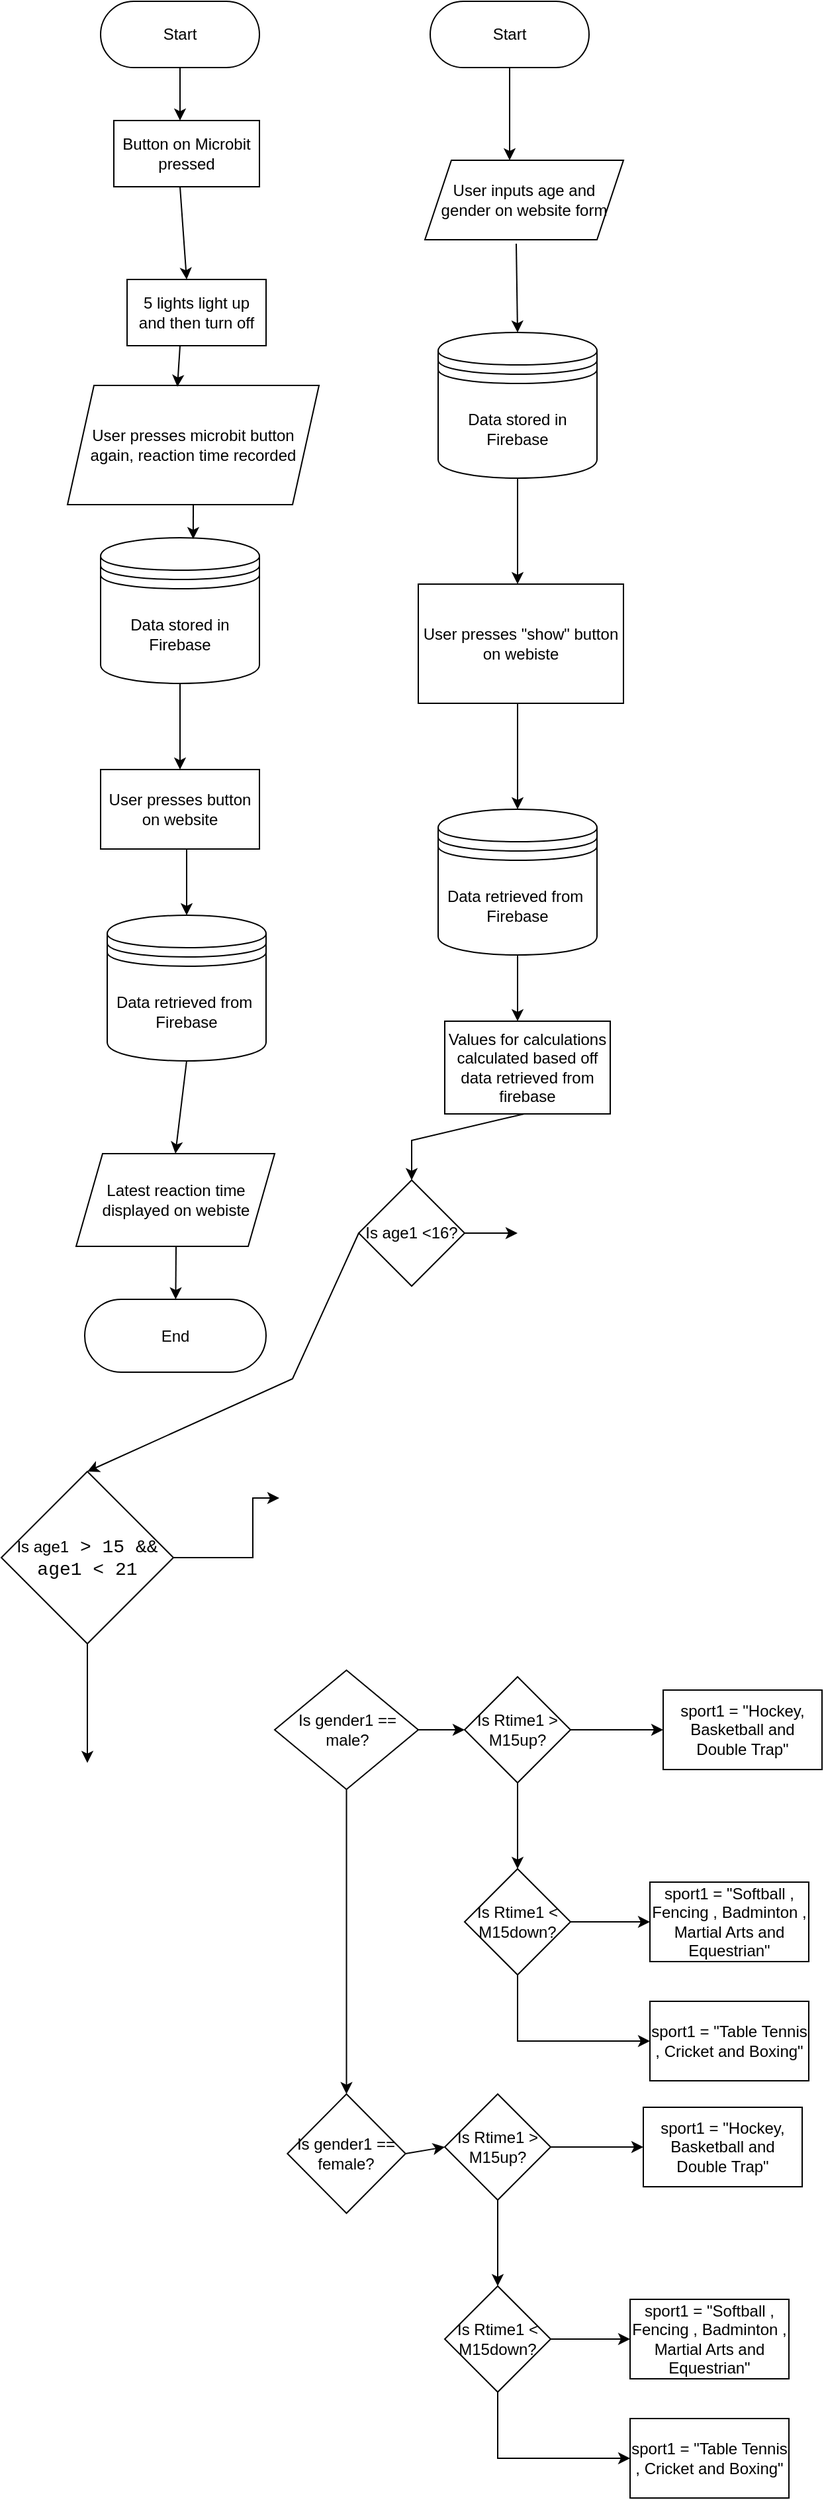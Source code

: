 <mxfile version="23.1.6" type="device">
  <diagram id="C5RBs43oDa-KdzZeNtuy" name="Page-1">
    <mxGraphModel dx="1434" dy="1949" grid="1" gridSize="10" guides="1" tooltips="1" connect="1" arrows="1" fold="1" page="1" pageScale="1" pageWidth="827" pageHeight="1169" math="0" shadow="0">
      <root>
        <mxCell id="WIyWlLk6GJQsqaUBKTNV-0" />
        <mxCell id="WIyWlLk6GJQsqaUBKTNV-1" parent="WIyWlLk6GJQsqaUBKTNV-0" />
        <mxCell id="NHSdD5cQyTbtL80OTe6L-4" value="" style="endArrow=classic;html=1;rounded=0;exitX=0.5;exitY=1;exitDx=0;exitDy=0;" parent="WIyWlLk6GJQsqaUBKTNV-1" edge="1">
          <mxGeometry width="50" height="50" relative="1" as="geometry">
            <mxPoint x="165" y="-270" as="sourcePoint" />
            <mxPoint x="170" y="-200" as="targetPoint" />
          </mxGeometry>
        </mxCell>
        <mxCell id="NHSdD5cQyTbtL80OTe6L-10" value="Data stored in Firebase" style="shape=datastore;whiteSpace=wrap;html=1;" parent="WIyWlLk6GJQsqaUBKTNV-1" vertex="1">
          <mxGeometry x="105" y="-5" width="120" height="110" as="geometry" />
        </mxCell>
        <mxCell id="NHSdD5cQyTbtL80OTe6L-12" value="" style="endArrow=classic;html=1;rounded=0;exitX=0.5;exitY=1;exitDx=0;exitDy=0;" parent="WIyWlLk6GJQsqaUBKTNV-1" source="NHSdD5cQyTbtL80OTe6L-10" edge="1">
          <mxGeometry width="50" height="50" relative="1" as="geometry">
            <mxPoint x="390" y="-20" as="sourcePoint" />
            <mxPoint x="165" y="170" as="targetPoint" />
          </mxGeometry>
        </mxCell>
        <mxCell id="NHSdD5cQyTbtL80OTe6L-14" value="Start" style="html=1;dashed=0;whiteSpace=wrap;shape=mxgraph.dfd.start" parent="WIyWlLk6GJQsqaUBKTNV-1" vertex="1">
          <mxGeometry x="105" y="-410" width="120" height="50" as="geometry" />
        </mxCell>
        <mxCell id="NHSdD5cQyTbtL80OTe6L-16" value="User presses microbit button again, reaction time recorded" style="shape=parallelogram;perimeter=parallelogramPerimeter;whiteSpace=wrap;html=1;fixedSize=1;" parent="WIyWlLk6GJQsqaUBKTNV-1" vertex="1">
          <mxGeometry x="80" y="-120" width="190" height="90" as="geometry" />
        </mxCell>
        <mxCell id="NHSdD5cQyTbtL80OTe6L-17" value="" style="endArrow=classic;html=1;rounded=0;exitX=0.5;exitY=1;exitDx=0;exitDy=0;entryX=0.437;entryY=0.011;entryDx=0;entryDy=0;entryPerimeter=0;" parent="WIyWlLk6GJQsqaUBKTNV-1" target="NHSdD5cQyTbtL80OTe6L-16" edge="1">
          <mxGeometry width="50" height="50" relative="1" as="geometry">
            <mxPoint x="165" y="-150" as="sourcePoint" />
            <mxPoint x="440" y="-170" as="targetPoint" />
          </mxGeometry>
        </mxCell>
        <mxCell id="NHSdD5cQyTbtL80OTe6L-18" value="" style="endArrow=classic;html=1;rounded=0;exitX=0.5;exitY=1;exitDx=0;exitDy=0;entryX=0.583;entryY=0.009;entryDx=0;entryDy=0;entryPerimeter=0;" parent="WIyWlLk6GJQsqaUBKTNV-1" source="NHSdD5cQyTbtL80OTe6L-16" target="NHSdD5cQyTbtL80OTe6L-10" edge="1">
          <mxGeometry width="50" height="50" relative="1" as="geometry">
            <mxPoint x="390" y="-120" as="sourcePoint" />
            <mxPoint x="440" y="-170" as="targetPoint" />
          </mxGeometry>
        </mxCell>
        <mxCell id="NHSdD5cQyTbtL80OTe6L-19" value="Latest reaction time displayed on webiste" style="shape=parallelogram;perimeter=parallelogramPerimeter;whiteSpace=wrap;html=1;fixedSize=1;" parent="WIyWlLk6GJQsqaUBKTNV-1" vertex="1">
          <mxGeometry x="86.5" y="460" width="150" height="70" as="geometry" />
        </mxCell>
        <mxCell id="NHSdD5cQyTbtL80OTe6L-20" value="" style="endArrow=classic;html=1;rounded=0;exitX=0.5;exitY=1;exitDx=0;exitDy=0;entryX=0.5;entryY=0;entryDx=0;entryDy=0;" parent="WIyWlLk6GJQsqaUBKTNV-1" target="NHSdD5cQyTbtL80OTe6L-36" edge="1">
          <mxGeometry width="50" height="50" relative="1" as="geometry">
            <mxPoint x="170" y="220" as="sourcePoint" />
            <mxPoint x="170" y="270" as="targetPoint" />
          </mxGeometry>
        </mxCell>
        <mxCell id="NHSdD5cQyTbtL80OTe6L-21" value="" style="endArrow=classic;html=1;rounded=0;" parent="WIyWlLk6GJQsqaUBKTNV-1" target="NHSdD5cQyTbtL80OTe6L-22" edge="1">
          <mxGeometry width="50" height="50" relative="1" as="geometry">
            <mxPoint x="162" y="530" as="sourcePoint" />
            <mxPoint x="163" y="410" as="targetPoint" />
          </mxGeometry>
        </mxCell>
        <mxCell id="NHSdD5cQyTbtL80OTe6L-22" value="End" style="html=1;dashed=0;whiteSpace=wrap;shape=mxgraph.dfd.start" parent="WIyWlLk6GJQsqaUBKTNV-1" vertex="1">
          <mxGeometry x="93" y="570" width="137" height="55" as="geometry" />
        </mxCell>
        <mxCell id="NHSdD5cQyTbtL80OTe6L-23" value="" style="endArrow=classic;html=1;rounded=0;exitX=0.5;exitY=0.5;exitDx=0;exitDy=25;exitPerimeter=0;entryX=0.5;entryY=0;entryDx=0;entryDy=0;" parent="WIyWlLk6GJQsqaUBKTNV-1" source="NHSdD5cQyTbtL80OTe6L-14" edge="1">
          <mxGeometry width="50" height="50" relative="1" as="geometry">
            <mxPoint x="390" y="-120" as="sourcePoint" />
            <mxPoint x="165" y="-320" as="targetPoint" />
          </mxGeometry>
        </mxCell>
        <mxCell id="NHSdD5cQyTbtL80OTe6L-24" value="Start" style="html=1;dashed=0;whiteSpace=wrap;shape=mxgraph.dfd.start" parent="WIyWlLk6GJQsqaUBKTNV-1" vertex="1">
          <mxGeometry x="354" y="-410" width="120" height="50" as="geometry" />
        </mxCell>
        <mxCell id="NHSdD5cQyTbtL80OTe6L-25" value="" style="endArrow=classic;html=1;rounded=0;exitX=0.5;exitY=0.5;exitDx=0;exitDy=25;exitPerimeter=0;" parent="WIyWlLk6GJQsqaUBKTNV-1" source="NHSdD5cQyTbtL80OTe6L-24" edge="1">
          <mxGeometry width="50" height="50" relative="1" as="geometry">
            <mxPoint x="390" y="-220" as="sourcePoint" />
            <mxPoint x="414" y="-290" as="targetPoint" />
          </mxGeometry>
        </mxCell>
        <mxCell id="NHSdD5cQyTbtL80OTe6L-27" value="User inputs age and gender on website form" style="shape=parallelogram;perimeter=parallelogramPerimeter;whiteSpace=wrap;html=1;fixedSize=1;" parent="WIyWlLk6GJQsqaUBKTNV-1" vertex="1">
          <mxGeometry x="350" y="-290" width="150" height="60" as="geometry" />
        </mxCell>
        <mxCell id="NHSdD5cQyTbtL80OTe6L-28" value="" style="endArrow=classic;html=1;rounded=0;exitX=0.46;exitY=1.05;exitDx=0;exitDy=0;exitPerimeter=0;" parent="WIyWlLk6GJQsqaUBKTNV-1" source="NHSdD5cQyTbtL80OTe6L-27" edge="1">
          <mxGeometry width="50" height="50" relative="1" as="geometry">
            <mxPoint x="390" y="-120" as="sourcePoint" />
            <mxPoint x="420" y="-160" as="targetPoint" />
          </mxGeometry>
        </mxCell>
        <mxCell id="NHSdD5cQyTbtL80OTe6L-29" value="Data stored in Firebase" style="shape=datastore;whiteSpace=wrap;html=1;" parent="WIyWlLk6GJQsqaUBKTNV-1" vertex="1">
          <mxGeometry x="360" y="-160" width="120" height="110" as="geometry" />
        </mxCell>
        <mxCell id="NHSdD5cQyTbtL80OTe6L-33" value="" style="endArrow=classic;html=1;rounded=0;exitX=0.5;exitY=1;exitDx=0;exitDy=0;" parent="WIyWlLk6GJQsqaUBKTNV-1" source="NHSdD5cQyTbtL80OTe6L-29" edge="1">
          <mxGeometry width="50" height="50" relative="1" as="geometry">
            <mxPoint x="390" y="-20" as="sourcePoint" />
            <mxPoint x="420" y="30" as="targetPoint" />
          </mxGeometry>
        </mxCell>
        <mxCell id="NHSdD5cQyTbtL80OTe6L-35" value="" style="endArrow=classic;html=1;rounded=0;exitX=0.5;exitY=1;exitDx=0;exitDy=0;" parent="WIyWlLk6GJQsqaUBKTNV-1" edge="1">
          <mxGeometry width="50" height="50" relative="1" as="geometry">
            <mxPoint x="420" y="120" as="sourcePoint" />
            <mxPoint x="420" y="200" as="targetPoint" />
          </mxGeometry>
        </mxCell>
        <mxCell id="NHSdD5cQyTbtL80OTe6L-36" value="Data retrieved from&amp;nbsp; Firebase" style="shape=datastore;whiteSpace=wrap;html=1;" parent="WIyWlLk6GJQsqaUBKTNV-1" vertex="1">
          <mxGeometry x="110" y="280" width="120" height="110" as="geometry" />
        </mxCell>
        <mxCell id="NHSdD5cQyTbtL80OTe6L-38" value="" style="endArrow=classic;html=1;rounded=0;exitX=0.5;exitY=1;exitDx=0;exitDy=0;entryX=0.5;entryY=0;entryDx=0;entryDy=0;" parent="WIyWlLk6GJQsqaUBKTNV-1" source="NHSdD5cQyTbtL80OTe6L-36" target="NHSdD5cQyTbtL80OTe6L-19" edge="1">
          <mxGeometry width="50" height="50" relative="1" as="geometry">
            <mxPoint x="390" y="280" as="sourcePoint" />
            <mxPoint x="440" y="230" as="targetPoint" />
          </mxGeometry>
        </mxCell>
        <mxCell id="NHSdD5cQyTbtL80OTe6L-39" value="Data retrieved from&amp;nbsp; Firebase" style="shape=datastore;whiteSpace=wrap;html=1;" parent="WIyWlLk6GJQsqaUBKTNV-1" vertex="1">
          <mxGeometry x="360" y="200" width="120" height="110" as="geometry" />
        </mxCell>
        <mxCell id="NHSdD5cQyTbtL80OTe6L-41" value="" style="endArrow=classic;html=1;rounded=0;exitX=0.5;exitY=1;exitDx=0;exitDy=0;" parent="WIyWlLk6GJQsqaUBKTNV-1" source="NHSdD5cQyTbtL80OTe6L-39" edge="1">
          <mxGeometry width="50" height="50" relative="1" as="geometry">
            <mxPoint x="420" y="320" as="sourcePoint" />
            <mxPoint x="420" y="360" as="targetPoint" />
          </mxGeometry>
        </mxCell>
        <mxCell id="XXHvwXHr-cdNHjfTbPGT-2" value="" style="endArrow=classic;html=1;rounded=0;exitX=0.5;exitY=1;exitDx=0;exitDy=0;entryX=0.5;entryY=0;entryDx=0;entryDy=0;" edge="1" parent="WIyWlLk6GJQsqaUBKTNV-1" target="XXHvwXHr-cdNHjfTbPGT-3">
          <mxGeometry width="50" height="50" relative="1" as="geometry">
            <mxPoint x="425" y="430" as="sourcePoint" />
            <mxPoint x="320" y="490" as="targetPoint" />
            <Array as="points">
              <mxPoint x="340" y="450" />
            </Array>
          </mxGeometry>
        </mxCell>
        <mxCell id="XXHvwXHr-cdNHjfTbPGT-3" value="Is age1 &amp;lt;16?" style="rhombus;whiteSpace=wrap;html=1;" vertex="1" parent="WIyWlLk6GJQsqaUBKTNV-1">
          <mxGeometry x="300" y="480" width="80" height="80" as="geometry" />
        </mxCell>
        <mxCell id="XXHvwXHr-cdNHjfTbPGT-7" value="" style="endArrow=classic;html=1;rounded=0;exitX=1;exitY=0.5;exitDx=0;exitDy=0;" edge="1" parent="WIyWlLk6GJQsqaUBKTNV-1" source="XXHvwXHr-cdNHjfTbPGT-3">
          <mxGeometry width="50" height="50" relative="1" as="geometry">
            <mxPoint x="390" y="670" as="sourcePoint" />
            <mxPoint x="420" y="520" as="targetPoint" />
          </mxGeometry>
        </mxCell>
        <mxCell id="XXHvwXHr-cdNHjfTbPGT-8" value="" style="endArrow=classic;html=1;rounded=0;exitX=0;exitY=0.5;exitDx=0;exitDy=0;entryX=0.5;entryY=0;entryDx=0;entryDy=0;" edge="1" parent="WIyWlLk6GJQsqaUBKTNV-1" source="XXHvwXHr-cdNHjfTbPGT-3" target="XXHvwXHr-cdNHjfTbPGT-9">
          <mxGeometry width="50" height="50" relative="1" as="geometry">
            <mxPoint x="240" y="670" as="sourcePoint" />
            <mxPoint x="60" y="680" as="targetPoint" />
            <Array as="points">
              <mxPoint x="250" y="630" />
            </Array>
          </mxGeometry>
        </mxCell>
        <mxCell id="XXHvwXHr-cdNHjfTbPGT-9" value="Is&amp;nbsp;age1&lt;span style=&quot;font-family: Consolas, &amp;quot;Courier New&amp;quot;, monospace; font-size: 14px;&quot;&gt; &amp;gt; &lt;/span&gt;&lt;span style=&quot;font-family: Consolas, &amp;quot;Courier New&amp;quot;, monospace; font-size: 14px;&quot;&gt;15&lt;/span&gt;&lt;span style=&quot;font-family: Consolas, &amp;quot;Courier New&amp;quot;, monospace; font-size: 14px;&quot;&gt; &amp;amp;&amp;amp; &lt;/span&gt;&lt;span style=&quot;font-family: Consolas, &amp;quot;Courier New&amp;quot;, monospace; font-size: 14px;&quot;&gt;age1&lt;/span&gt;&lt;span style=&quot;font-family: Consolas, &amp;quot;Courier New&amp;quot;, monospace; font-size: 14px;&quot;&gt; &amp;lt; &lt;/span&gt;&lt;span style=&quot;font-family: Consolas, &amp;quot;Courier New&amp;quot;, monospace; font-size: 14px;&quot;&gt;21&lt;/span&gt;" style="rhombus;whiteSpace=wrap;html=1;" vertex="1" parent="WIyWlLk6GJQsqaUBKTNV-1">
          <mxGeometry x="30" y="700" width="130" height="130" as="geometry" />
        </mxCell>
        <mxCell id="XXHvwXHr-cdNHjfTbPGT-31" value="" style="endArrow=classic;html=1;rounded=0;exitX=0.5;exitY=1;exitDx=0;exitDy=0;" edge="1" parent="WIyWlLk6GJQsqaUBKTNV-1" source="XXHvwXHr-cdNHjfTbPGT-9">
          <mxGeometry width="50" height="50" relative="1" as="geometry">
            <mxPoint x="390" y="870" as="sourcePoint" />
            <mxPoint x="95" y="920" as="targetPoint" />
          </mxGeometry>
        </mxCell>
        <mxCell id="XXHvwXHr-cdNHjfTbPGT-50" value="" style="endArrow=classic;html=1;rounded=0;exitX=1;exitY=0.5;exitDx=0;exitDy=0;" edge="1" parent="WIyWlLk6GJQsqaUBKTNV-1" source="XXHvwXHr-cdNHjfTbPGT-9">
          <mxGeometry width="50" height="50" relative="1" as="geometry">
            <mxPoint x="390" y="740" as="sourcePoint" />
            <mxPoint x="240" y="720" as="targetPoint" />
            <Array as="points">
              <mxPoint x="220" y="765" />
              <mxPoint x="220" y="720" />
            </Array>
          </mxGeometry>
        </mxCell>
        <mxCell id="XXHvwXHr-cdNHjfTbPGT-51" value="Is gender1 == male?" style="rhombus;whiteSpace=wrap;html=1;" vertex="1" parent="WIyWlLk6GJQsqaUBKTNV-1">
          <mxGeometry x="236.5" y="850" width="108.5" height="90" as="geometry" />
        </mxCell>
        <mxCell id="XXHvwXHr-cdNHjfTbPGT-52" value="" style="endArrow=classic;html=1;rounded=0;exitX=0.5;exitY=1;exitDx=0;exitDy=0;entryX=0.5;entryY=0;entryDx=0;entryDy=0;" edge="1" parent="WIyWlLk6GJQsqaUBKTNV-1" source="XXHvwXHr-cdNHjfTbPGT-51" target="XXHvwXHr-cdNHjfTbPGT-53">
          <mxGeometry width="50" height="50" relative="1" as="geometry">
            <mxPoint x="390" y="910" as="sourcePoint" />
            <mxPoint x="291" y="970" as="targetPoint" />
          </mxGeometry>
        </mxCell>
        <mxCell id="XXHvwXHr-cdNHjfTbPGT-53" value="Is gender1 == female?" style="rhombus;whiteSpace=wrap;html=1;" vertex="1" parent="WIyWlLk6GJQsqaUBKTNV-1">
          <mxGeometry x="246.13" y="1170" width="89.25" height="90" as="geometry" />
        </mxCell>
        <mxCell id="XXHvwXHr-cdNHjfTbPGT-55" value="" style="endArrow=classic;html=1;rounded=0;exitX=1;exitY=0.5;exitDx=0;exitDy=0;" edge="1" parent="WIyWlLk6GJQsqaUBKTNV-1" source="XXHvwXHr-cdNHjfTbPGT-51">
          <mxGeometry width="50" height="50" relative="1" as="geometry">
            <mxPoint x="390" y="1010" as="sourcePoint" />
            <mxPoint x="380" y="895" as="targetPoint" />
          </mxGeometry>
        </mxCell>
        <mxCell id="XXHvwXHr-cdNHjfTbPGT-56" value="Is Rtime1 &amp;gt; M15up?" style="rhombus;whiteSpace=wrap;html=1;" vertex="1" parent="WIyWlLk6GJQsqaUBKTNV-1">
          <mxGeometry x="380" y="855" width="80" height="80" as="geometry" />
        </mxCell>
        <mxCell id="XXHvwXHr-cdNHjfTbPGT-57" value="" style="endArrow=classic;html=1;rounded=0;exitX=0.5;exitY=1;exitDx=0;exitDy=0;" edge="1" parent="WIyWlLk6GJQsqaUBKTNV-1" source="XXHvwXHr-cdNHjfTbPGT-56">
          <mxGeometry width="50" height="50" relative="1" as="geometry">
            <mxPoint x="390" y="940" as="sourcePoint" />
            <mxPoint x="420" y="1000" as="targetPoint" />
          </mxGeometry>
        </mxCell>
        <mxCell id="XXHvwXHr-cdNHjfTbPGT-58" value="Is Rtime1 &amp;lt; M15down?" style="rhombus;whiteSpace=wrap;html=1;" vertex="1" parent="WIyWlLk6GJQsqaUBKTNV-1">
          <mxGeometry x="380" y="1000" width="80" height="80" as="geometry" />
        </mxCell>
        <mxCell id="XXHvwXHr-cdNHjfTbPGT-59" value="" style="endArrow=classic;html=1;rounded=0;exitX=0.5;exitY=1;exitDx=0;exitDy=0;" edge="1" parent="WIyWlLk6GJQsqaUBKTNV-1" source="XXHvwXHr-cdNHjfTbPGT-58">
          <mxGeometry width="50" height="50" relative="1" as="geometry">
            <mxPoint x="390" y="1140" as="sourcePoint" />
            <mxPoint x="520" y="1130" as="targetPoint" />
            <Array as="points">
              <mxPoint x="420" y="1130" />
            </Array>
          </mxGeometry>
        </mxCell>
        <mxCell id="XXHvwXHr-cdNHjfTbPGT-60" value="" style="endArrow=classic;html=1;rounded=0;exitX=1;exitY=0.5;exitDx=0;exitDy=0;" edge="1" parent="WIyWlLk6GJQsqaUBKTNV-1" source="XXHvwXHr-cdNHjfTbPGT-58">
          <mxGeometry width="50" height="50" relative="1" as="geometry">
            <mxPoint x="390" y="1140" as="sourcePoint" />
            <mxPoint x="520" y="1040" as="targetPoint" />
          </mxGeometry>
        </mxCell>
        <mxCell id="XXHvwXHr-cdNHjfTbPGT-61" value="" style="endArrow=classic;html=1;rounded=0;exitX=1;exitY=0.5;exitDx=0;exitDy=0;" edge="1" parent="WIyWlLk6GJQsqaUBKTNV-1" source="XXHvwXHr-cdNHjfTbPGT-56">
          <mxGeometry width="50" height="50" relative="1" as="geometry">
            <mxPoint x="390" y="1140" as="sourcePoint" />
            <mxPoint x="530" y="895" as="targetPoint" />
          </mxGeometry>
        </mxCell>
        <mxCell id="XXHvwXHr-cdNHjfTbPGT-63" value="sport1 = &quot;Hockey, Basketball and Double Trap&quot;" style="rounded=0;whiteSpace=wrap;html=1;" vertex="1" parent="WIyWlLk6GJQsqaUBKTNV-1">
          <mxGeometry x="530" y="865" width="120" height="60" as="geometry" />
        </mxCell>
        <mxCell id="XXHvwXHr-cdNHjfTbPGT-64" value="Button on Microbit pressed" style="rounded=0;whiteSpace=wrap;html=1;" vertex="1" parent="WIyWlLk6GJQsqaUBKTNV-1">
          <mxGeometry x="115" y="-320" width="110" height="50" as="geometry" />
        </mxCell>
        <mxCell id="XXHvwXHr-cdNHjfTbPGT-65" value="5 lights light up and then turn off" style="rounded=0;whiteSpace=wrap;html=1;" vertex="1" parent="WIyWlLk6GJQsqaUBKTNV-1">
          <mxGeometry x="125" y="-200" width="105" height="50" as="geometry" />
        </mxCell>
        <mxCell id="XXHvwXHr-cdNHjfTbPGT-68" value="User presses button on website" style="rounded=0;whiteSpace=wrap;html=1;" vertex="1" parent="WIyWlLk6GJQsqaUBKTNV-1">
          <mxGeometry x="105" y="170" width="120" height="60" as="geometry" />
        </mxCell>
        <mxCell id="XXHvwXHr-cdNHjfTbPGT-69" value="User presses &quot;show&quot; button on webiste" style="rounded=0;whiteSpace=wrap;html=1;" vertex="1" parent="WIyWlLk6GJQsqaUBKTNV-1">
          <mxGeometry x="345" y="30" width="155" height="90" as="geometry" />
        </mxCell>
        <mxCell id="XXHvwXHr-cdNHjfTbPGT-70" value="Values for calculations calculated based off data retrieved from firebase" style="rounded=0;whiteSpace=wrap;html=1;" vertex="1" parent="WIyWlLk6GJQsqaUBKTNV-1">
          <mxGeometry x="365" y="360" width="125" height="70" as="geometry" />
        </mxCell>
        <mxCell id="XXHvwXHr-cdNHjfTbPGT-71" value="sport1 = &quot;Softball , Fencing , Badminton , Martial Arts and Equestrian&quot;" style="rounded=0;whiteSpace=wrap;html=1;" vertex="1" parent="WIyWlLk6GJQsqaUBKTNV-1">
          <mxGeometry x="520" y="1010" width="120" height="60" as="geometry" />
        </mxCell>
        <mxCell id="XXHvwXHr-cdNHjfTbPGT-72" value="sport1 = &quot;Table Tennis , Cricket and Boxing&quot;" style="rounded=0;whiteSpace=wrap;html=1;" vertex="1" parent="WIyWlLk6GJQsqaUBKTNV-1">
          <mxGeometry x="520" y="1100" width="120" height="60" as="geometry" />
        </mxCell>
        <mxCell id="XXHvwXHr-cdNHjfTbPGT-83" value="" style="endArrow=classic;html=1;rounded=0;exitX=1;exitY=0.5;exitDx=0;exitDy=0;" edge="1" parent="WIyWlLk6GJQsqaUBKTNV-1" source="XXHvwXHr-cdNHjfTbPGT-53">
          <mxGeometry width="50" height="50" relative="1" as="geometry">
            <mxPoint x="330" y="1210" as="sourcePoint" />
            <mxPoint x="365" y="1210" as="targetPoint" />
          </mxGeometry>
        </mxCell>
        <mxCell id="XXHvwXHr-cdNHjfTbPGT-84" value="Is Rtime1 &amp;gt; M15up?" style="rhombus;whiteSpace=wrap;html=1;" vertex="1" parent="WIyWlLk6GJQsqaUBKTNV-1">
          <mxGeometry x="365" y="1170" width="80" height="80" as="geometry" />
        </mxCell>
        <mxCell id="XXHvwXHr-cdNHjfTbPGT-85" value="" style="endArrow=classic;html=1;rounded=0;exitX=0.5;exitY=1;exitDx=0;exitDy=0;" edge="1" parent="WIyWlLk6GJQsqaUBKTNV-1" source="XXHvwXHr-cdNHjfTbPGT-84">
          <mxGeometry width="50" height="50" relative="1" as="geometry">
            <mxPoint x="375" y="1255" as="sourcePoint" />
            <mxPoint x="405" y="1315" as="targetPoint" />
          </mxGeometry>
        </mxCell>
        <mxCell id="XXHvwXHr-cdNHjfTbPGT-86" value="Is Rtime1 &amp;lt; M15down?" style="rhombus;whiteSpace=wrap;html=1;" vertex="1" parent="WIyWlLk6GJQsqaUBKTNV-1">
          <mxGeometry x="365" y="1315" width="80" height="80" as="geometry" />
        </mxCell>
        <mxCell id="XXHvwXHr-cdNHjfTbPGT-87" value="" style="endArrow=classic;html=1;rounded=0;exitX=0.5;exitY=1;exitDx=0;exitDy=0;" edge="1" parent="WIyWlLk6GJQsqaUBKTNV-1" source="XXHvwXHr-cdNHjfTbPGT-86">
          <mxGeometry width="50" height="50" relative="1" as="geometry">
            <mxPoint x="375" y="1455" as="sourcePoint" />
            <mxPoint x="505" y="1445" as="targetPoint" />
            <Array as="points">
              <mxPoint x="405" y="1445" />
            </Array>
          </mxGeometry>
        </mxCell>
        <mxCell id="XXHvwXHr-cdNHjfTbPGT-88" value="" style="endArrow=classic;html=1;rounded=0;exitX=1;exitY=0.5;exitDx=0;exitDy=0;" edge="1" parent="WIyWlLk6GJQsqaUBKTNV-1" source="XXHvwXHr-cdNHjfTbPGT-86">
          <mxGeometry width="50" height="50" relative="1" as="geometry">
            <mxPoint x="375" y="1455" as="sourcePoint" />
            <mxPoint x="505" y="1355" as="targetPoint" />
          </mxGeometry>
        </mxCell>
        <mxCell id="XXHvwXHr-cdNHjfTbPGT-89" value="" style="endArrow=classic;html=1;rounded=0;exitX=1;exitY=0.5;exitDx=0;exitDy=0;" edge="1" parent="WIyWlLk6GJQsqaUBKTNV-1" source="XXHvwXHr-cdNHjfTbPGT-84">
          <mxGeometry width="50" height="50" relative="1" as="geometry">
            <mxPoint x="375" y="1455" as="sourcePoint" />
            <mxPoint x="515" y="1210" as="targetPoint" />
          </mxGeometry>
        </mxCell>
        <mxCell id="XXHvwXHr-cdNHjfTbPGT-90" value="sport1 = &quot;Hockey, Basketball and Double Trap&quot;" style="rounded=0;whiteSpace=wrap;html=1;" vertex="1" parent="WIyWlLk6GJQsqaUBKTNV-1">
          <mxGeometry x="515" y="1180" width="120" height="60" as="geometry" />
        </mxCell>
        <mxCell id="XXHvwXHr-cdNHjfTbPGT-91" value="sport1 = &quot;Softball , Fencing , Badminton , Martial Arts and Equestrian&quot;" style="rounded=0;whiteSpace=wrap;html=1;" vertex="1" parent="WIyWlLk6GJQsqaUBKTNV-1">
          <mxGeometry x="505" y="1325" width="120" height="60" as="geometry" />
        </mxCell>
        <mxCell id="XXHvwXHr-cdNHjfTbPGT-92" value="sport1 = &quot;Table Tennis , Cricket and Boxing&quot;" style="rounded=0;whiteSpace=wrap;html=1;" vertex="1" parent="WIyWlLk6GJQsqaUBKTNV-1">
          <mxGeometry x="505" y="1415" width="120" height="60" as="geometry" />
        </mxCell>
      </root>
    </mxGraphModel>
  </diagram>
</mxfile>
